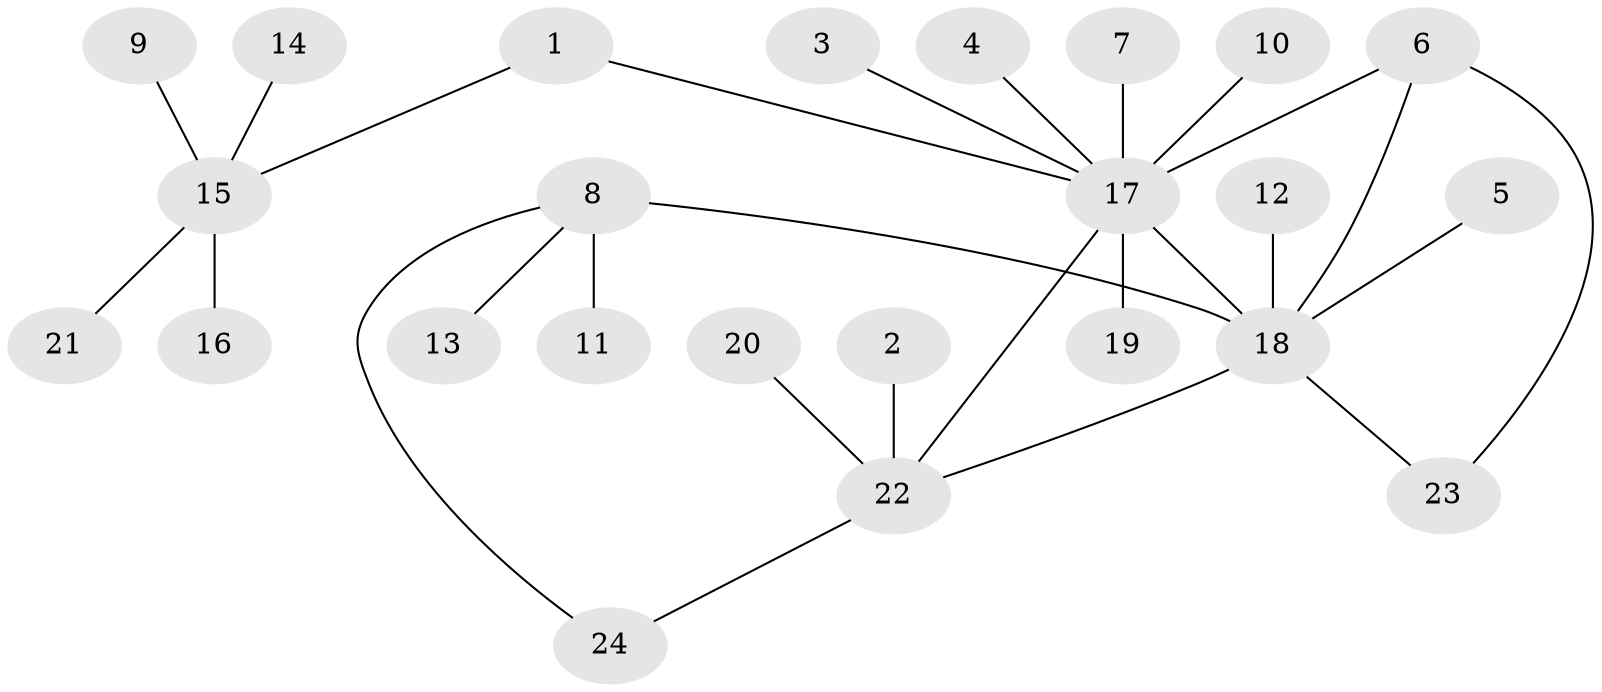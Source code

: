 // original degree distribution, {5: 0.041666666666666664, 8: 0.020833333333333332, 6: 0.020833333333333332, 9: 0.020833333333333332, 2: 0.125, 4: 0.08333333333333333, 7: 0.041666666666666664, 3: 0.0625, 1: 0.5833333333333334}
// Generated by graph-tools (version 1.1) at 2025/50/03/09/25 03:50:38]
// undirected, 24 vertices, 27 edges
graph export_dot {
graph [start="1"]
  node [color=gray90,style=filled];
  1;
  2;
  3;
  4;
  5;
  6;
  7;
  8;
  9;
  10;
  11;
  12;
  13;
  14;
  15;
  16;
  17;
  18;
  19;
  20;
  21;
  22;
  23;
  24;
  1 -- 15 [weight=1.0];
  1 -- 17 [weight=1.0];
  2 -- 22 [weight=1.0];
  3 -- 17 [weight=1.0];
  4 -- 17 [weight=1.0];
  5 -- 18 [weight=1.0];
  6 -- 17 [weight=1.0];
  6 -- 18 [weight=1.0];
  6 -- 23 [weight=1.0];
  7 -- 17 [weight=1.0];
  8 -- 11 [weight=1.0];
  8 -- 13 [weight=1.0];
  8 -- 18 [weight=2.0];
  8 -- 24 [weight=1.0];
  9 -- 15 [weight=1.0];
  10 -- 17 [weight=1.0];
  12 -- 18 [weight=1.0];
  14 -- 15 [weight=1.0];
  15 -- 16 [weight=1.0];
  15 -- 21 [weight=1.0];
  17 -- 18 [weight=4.0];
  17 -- 19 [weight=1.0];
  17 -- 22 [weight=1.0];
  18 -- 22 [weight=1.0];
  18 -- 23 [weight=1.0];
  20 -- 22 [weight=1.0];
  22 -- 24 [weight=1.0];
}
